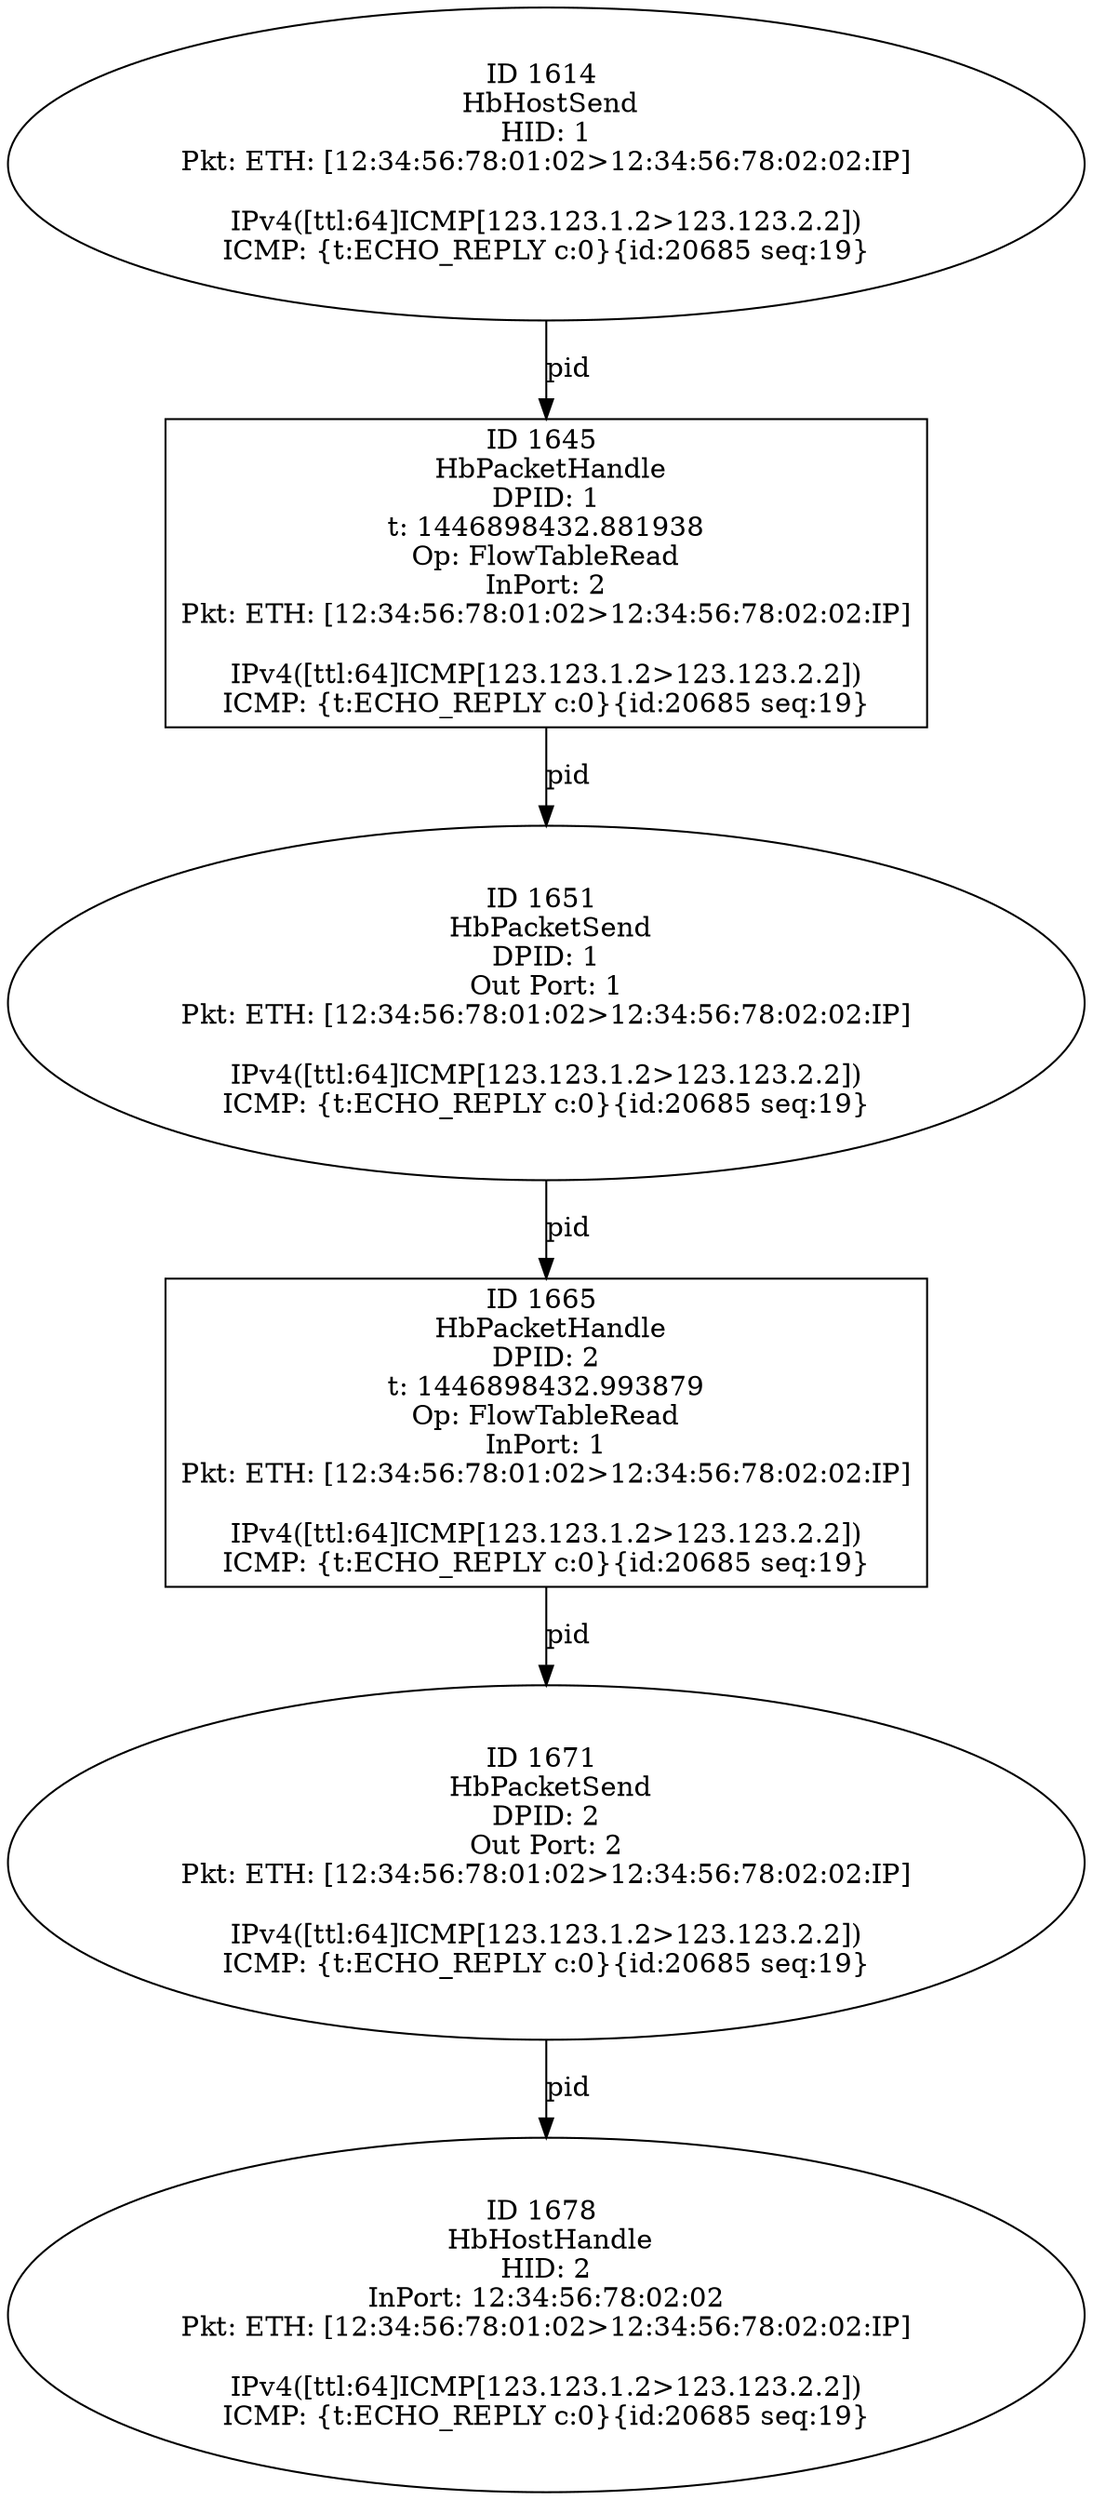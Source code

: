 strict digraph G {
1665 [shape=box, event=<hb_events.HbPacketHandle object at 0x10fc30190>, label="ID 1665 
 HbPacketHandle
DPID: 2
t: 1446898432.993879
Op: FlowTableRead
InPort: 1
Pkt: ETH: [12:34:56:78:01:02>12:34:56:78:02:02:IP]

IPv4([ttl:64]ICMP[123.123.1.2>123.123.2.2])
ICMP: {t:ECHO_REPLY c:0}{id:20685 seq:19}"];
1671 [shape=oval, event=<hb_events.HbPacketSend object at 0x10fc48a10>, label="ID 1671 
 HbPacketSend
DPID: 2
Out Port: 2
Pkt: ETH: [12:34:56:78:01:02>12:34:56:78:02:02:IP]

IPv4([ttl:64]ICMP[123.123.1.2>123.123.2.2])
ICMP: {t:ECHO_REPLY c:0}{id:20685 seq:19}"];
1645 [shape=box, event=<hb_events.HbPacketHandle object at 0x10fc2d3d0>, label="ID 1645 
 HbPacketHandle
DPID: 1
t: 1446898432.881938
Op: FlowTableRead
InPort: 2
Pkt: ETH: [12:34:56:78:01:02>12:34:56:78:02:02:IP]

IPv4([ttl:64]ICMP[123.123.1.2>123.123.2.2])
ICMP: {t:ECHO_REPLY c:0}{id:20685 seq:19}"];
1614 [shape=oval, event=<hb_events.HbHostSend object at 0x10fc16bd0>, label="ID 1614 
 HbHostSend
HID: 1
Pkt: ETH: [12:34:56:78:01:02>12:34:56:78:02:02:IP]

IPv4([ttl:64]ICMP[123.123.1.2>123.123.2.2])
ICMP: {t:ECHO_REPLY c:0}{id:20685 seq:19}"];
1651 [shape=oval, event=<hb_events.HbPacketSend object at 0x10fc35750>, label="ID 1651 
 HbPacketSend
DPID: 1
Out Port: 1
Pkt: ETH: [12:34:56:78:01:02>12:34:56:78:02:02:IP]

IPv4([ttl:64]ICMP[123.123.1.2>123.123.2.2])
ICMP: {t:ECHO_REPLY c:0}{id:20685 seq:19}"];
1678 [shape=oval, event=<hb_events.HbHostHandle object at 0x10fc48ad0>, label="ID 1678 
 HbHostHandle
HID: 2
InPort: 12:34:56:78:02:02
Pkt: ETH: [12:34:56:78:01:02>12:34:56:78:02:02:IP]

IPv4([ttl:64]ICMP[123.123.1.2>123.123.2.2])
ICMP: {t:ECHO_REPLY c:0}{id:20685 seq:19}"];
1665 -> 1671  [rel=pid, label=pid];
1671 -> 1678  [rel=pid, label=pid];
1645 -> 1651  [rel=pid, label=pid];
1651 -> 1665  [rel=pid, label=pid];
1614 -> 1645  [rel=pid, label=pid];
}
